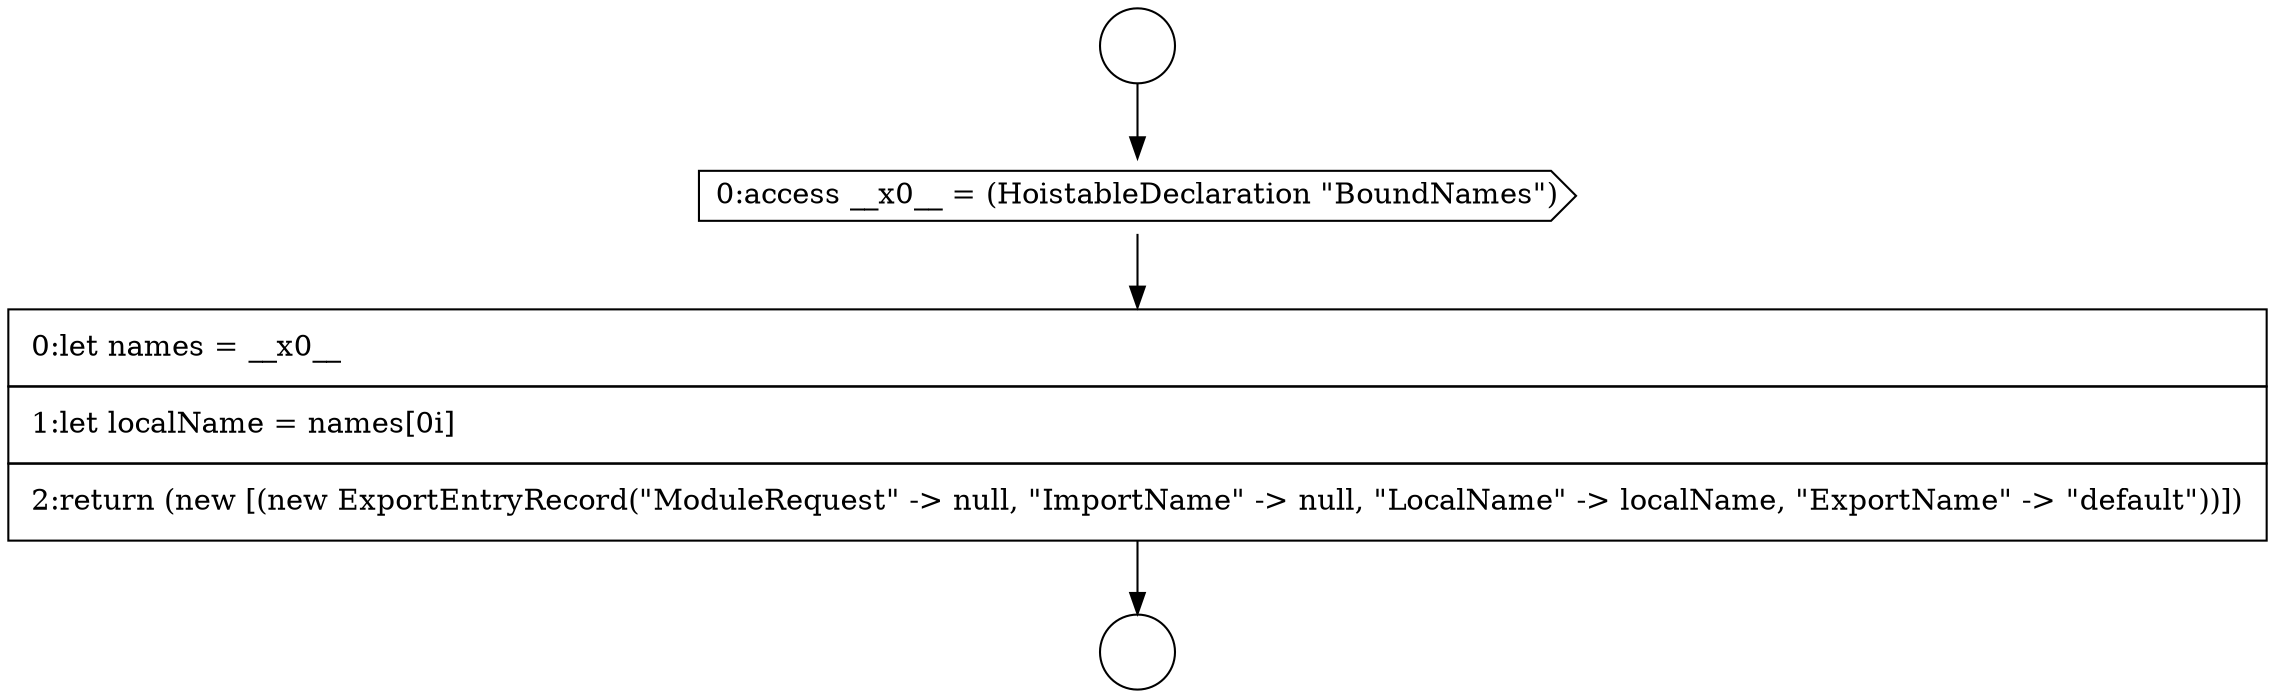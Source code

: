 digraph {
  node11830 [shape=circle label=" " color="black" fillcolor="white" style=filled]
  node11832 [shape=cds, label=<<font color="black">0:access __x0__ = (HoistableDeclaration &quot;BoundNames&quot;)</font>> color="black" fillcolor="white" style=filled]
  node11833 [shape=none, margin=0, label=<<font color="black">
    <table border="0" cellborder="1" cellspacing="0" cellpadding="10">
      <tr><td align="left">0:let names = __x0__</td></tr>
      <tr><td align="left">1:let localName = names[0i]</td></tr>
      <tr><td align="left">2:return (new [(new ExportEntryRecord(&quot;ModuleRequest&quot; -&gt; null, &quot;ImportName&quot; -&gt; null, &quot;LocalName&quot; -&gt; localName, &quot;ExportName&quot; -&gt; &quot;default&quot;))])</td></tr>
    </table>
  </font>> color="black" fillcolor="white" style=filled]
  node11831 [shape=circle label=" " color="black" fillcolor="white" style=filled]
  node11830 -> node11832 [ color="black"]
  node11832 -> node11833 [ color="black"]
  node11833 -> node11831 [ color="black"]
}
